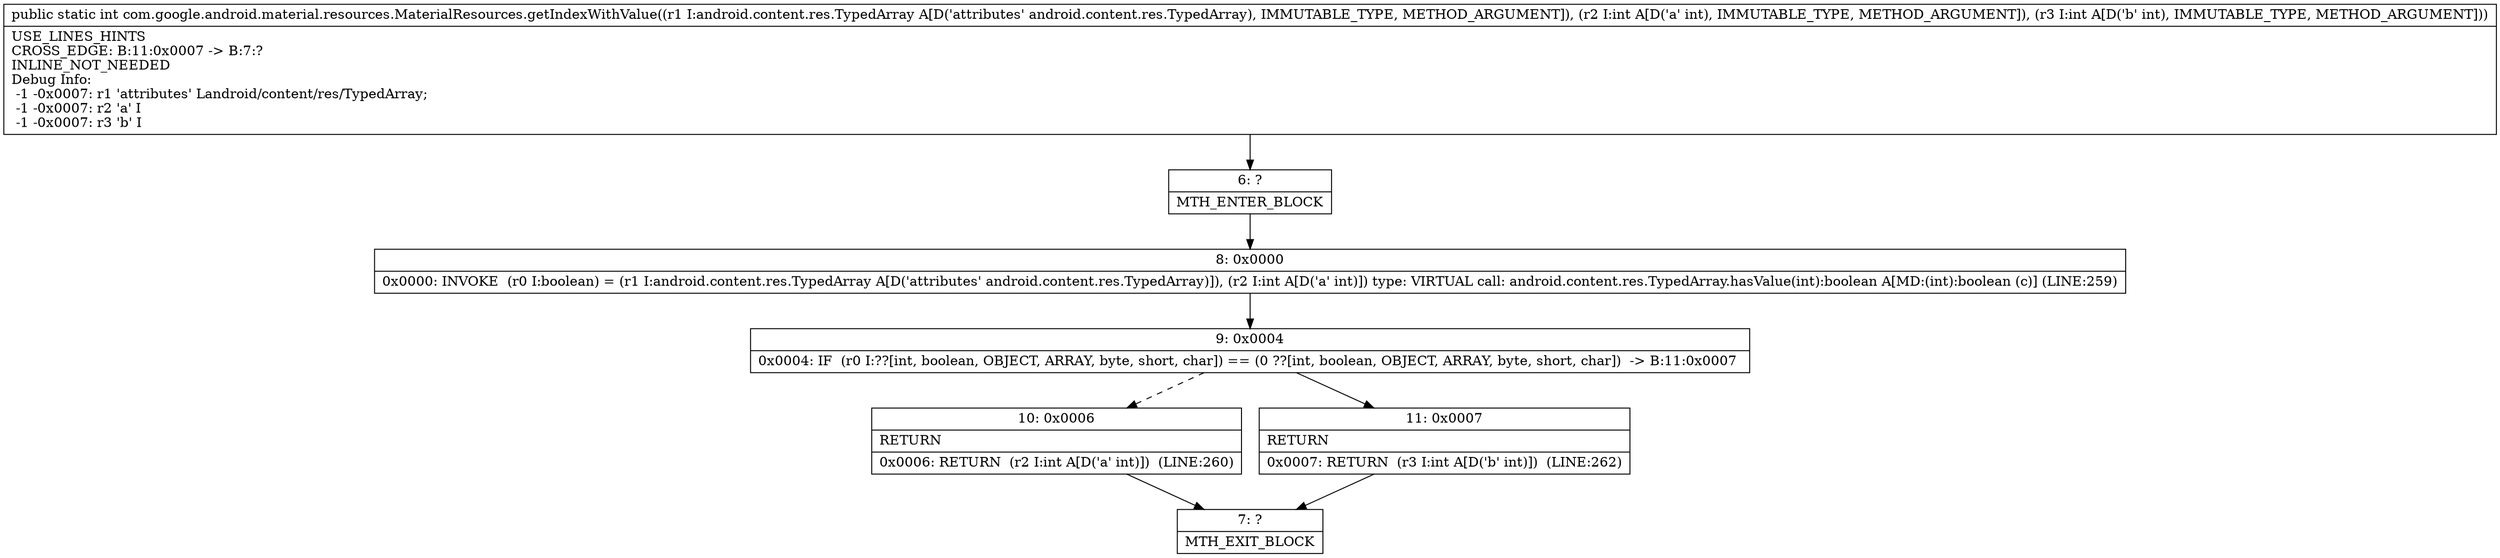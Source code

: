 digraph "CFG forcom.google.android.material.resources.MaterialResources.getIndexWithValue(Landroid\/content\/res\/TypedArray;II)I" {
Node_6 [shape=record,label="{6\:\ ?|MTH_ENTER_BLOCK\l}"];
Node_8 [shape=record,label="{8\:\ 0x0000|0x0000: INVOKE  (r0 I:boolean) = (r1 I:android.content.res.TypedArray A[D('attributes' android.content.res.TypedArray)]), (r2 I:int A[D('a' int)]) type: VIRTUAL call: android.content.res.TypedArray.hasValue(int):boolean A[MD:(int):boolean (c)] (LINE:259)\l}"];
Node_9 [shape=record,label="{9\:\ 0x0004|0x0004: IF  (r0 I:??[int, boolean, OBJECT, ARRAY, byte, short, char]) == (0 ??[int, boolean, OBJECT, ARRAY, byte, short, char])  \-\> B:11:0x0007 \l}"];
Node_10 [shape=record,label="{10\:\ 0x0006|RETURN\l|0x0006: RETURN  (r2 I:int A[D('a' int)])  (LINE:260)\l}"];
Node_7 [shape=record,label="{7\:\ ?|MTH_EXIT_BLOCK\l}"];
Node_11 [shape=record,label="{11\:\ 0x0007|RETURN\l|0x0007: RETURN  (r3 I:int A[D('b' int)])  (LINE:262)\l}"];
MethodNode[shape=record,label="{public static int com.google.android.material.resources.MaterialResources.getIndexWithValue((r1 I:android.content.res.TypedArray A[D('attributes' android.content.res.TypedArray), IMMUTABLE_TYPE, METHOD_ARGUMENT]), (r2 I:int A[D('a' int), IMMUTABLE_TYPE, METHOD_ARGUMENT]), (r3 I:int A[D('b' int), IMMUTABLE_TYPE, METHOD_ARGUMENT]))  | USE_LINES_HINTS\lCROSS_EDGE: B:11:0x0007 \-\> B:7:?\lINLINE_NOT_NEEDED\lDebug Info:\l  \-1 \-0x0007: r1 'attributes' Landroid\/content\/res\/TypedArray;\l  \-1 \-0x0007: r2 'a' I\l  \-1 \-0x0007: r3 'b' I\l}"];
MethodNode -> Node_6;Node_6 -> Node_8;
Node_8 -> Node_9;
Node_9 -> Node_10[style=dashed];
Node_9 -> Node_11;
Node_10 -> Node_7;
Node_11 -> Node_7;
}

